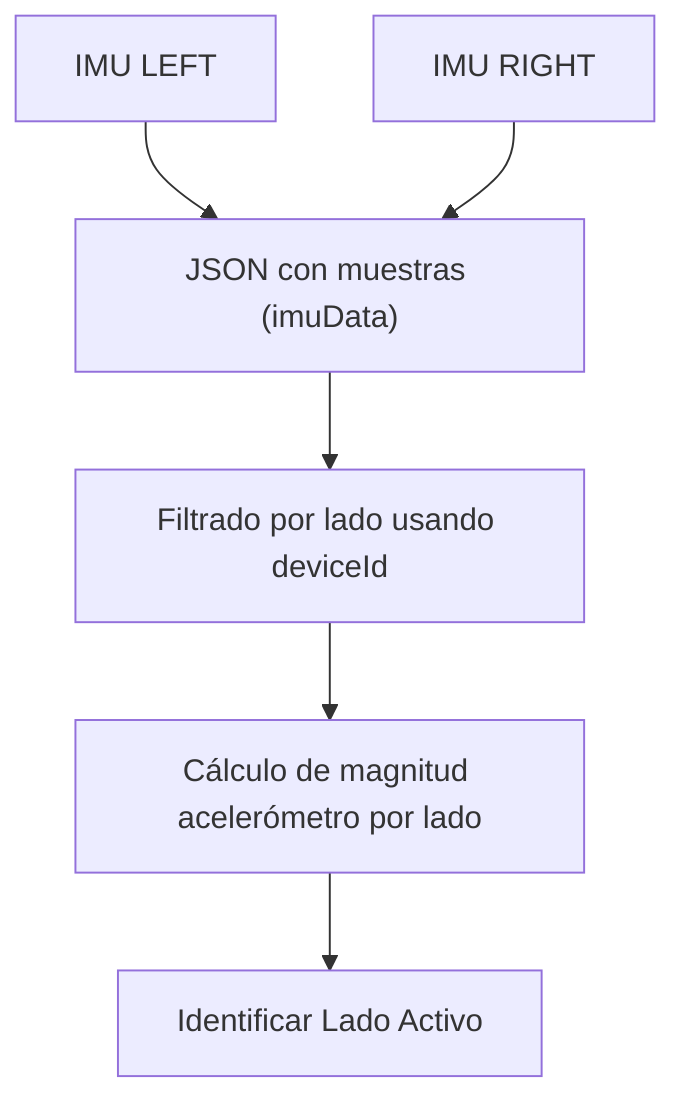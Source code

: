 graph TD
  A["IMU LEFT"] --> C
  B["IMU RIGHT"] --> C
  C["JSON con muestras (imuData)"] --> D["Filtrado por lado usando deviceId"]
  D --> E["Cálculo de magnitud acelerómetro por lado"]
  E --> F["Identificar Lado Activo"]